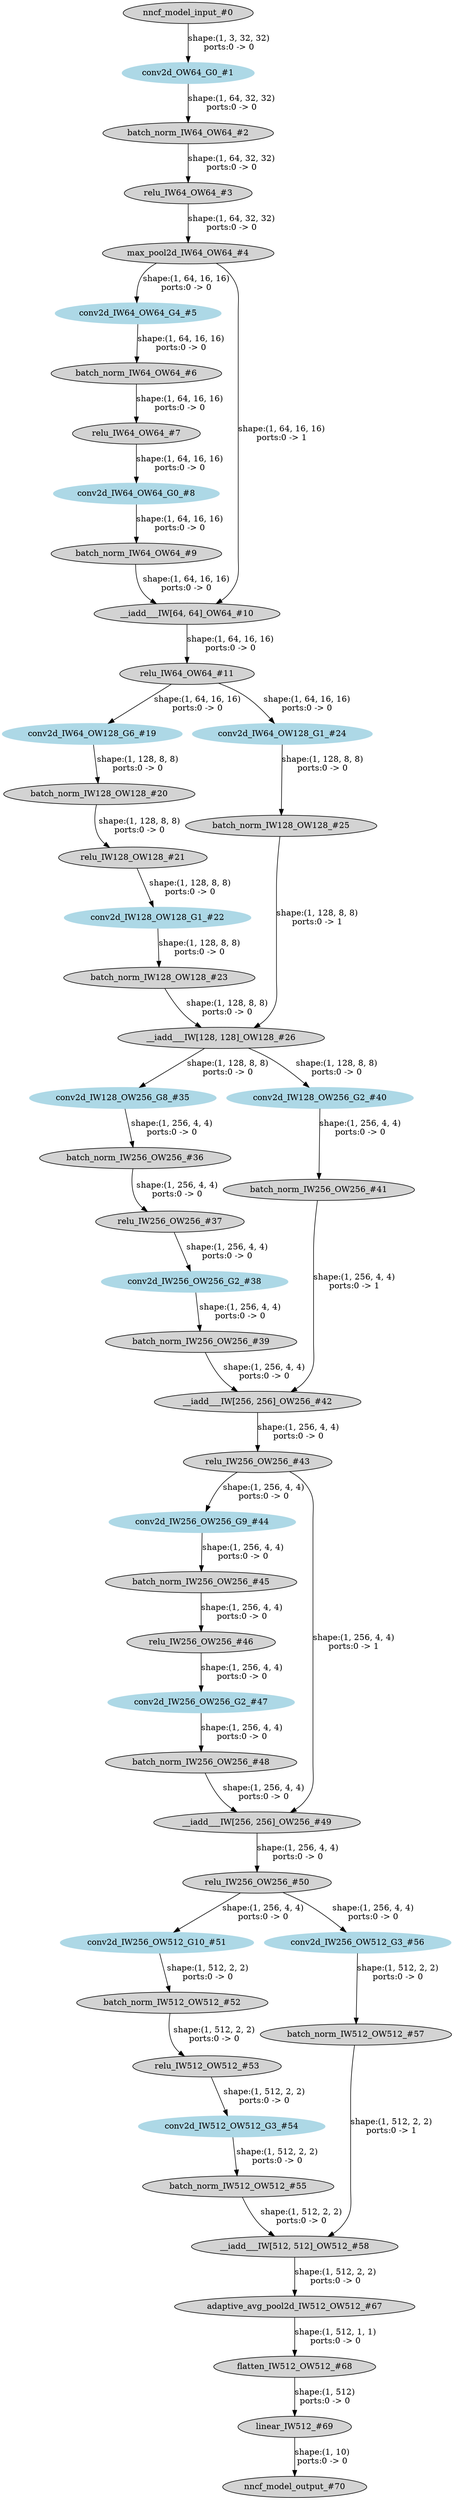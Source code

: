 strict digraph  {
"0 /nncf_model_input_0" [id=0, label="nncf_model_input_#0", style=filled, type=nncf_model_input];
"1 ResNet/NNCFConv2d[conv1]/conv2d_0" [color=lightblue, id=1, label="conv2d_OW64_G0_#1", style=filled, type=conv2d];
"2 ResNet/NNCFBatchNorm2d[bn1]/batch_norm_0" [id=2, label="batch_norm_IW64_OW64_#2", style=filled, type=batch_norm];
"3 ResNet/relu_0" [id=3, label="relu_IW64_OW64_#3", style=filled, type=relu];
"4 ResNet/MaxPool2d[maxpool]/max_pool2d_0" [id=4, label="max_pool2d_IW64_OW64_#4", style=filled, type=max_pool2d];
"5 ResNet/Sequential[layer1]/BasicBlock[0]/NNCFConv2d[conv1]/conv2d_0" [color=lightblue, id=5, label="conv2d_IW64_OW64_G4_#5", style=filled, type=conv2d];
"6 ResNet/Sequential[layer1]/BasicBlock[0]/NNCFBatchNorm2d[bn1]/batch_norm_0" [id=6, label="batch_norm_IW64_OW64_#6", style=filled, type=batch_norm];
"7 ResNet/Sequential[layer1]/BasicBlock[0]/relu_0" [id=7, label="relu_IW64_OW64_#7", style=filled, type=relu];
"8 ResNet/Sequential[layer1]/BasicBlock[0]/NNCFConv2d[conv2]/conv2d_0" [color=lightblue, id=8, label="conv2d_IW64_OW64_G0_#8", style=filled, type=conv2d];
"9 ResNet/Sequential[layer1]/BasicBlock[0]/NNCFBatchNorm2d[bn2]/batch_norm_0" [id=9, label="batch_norm_IW64_OW64_#9", style=filled, type=batch_norm];
"10 ResNet/Sequential[layer1]/BasicBlock[0]/__iadd___0" [id=10, label="__iadd___IW[64, 64]_OW64_#10", style=filled, type=__iadd__];
"11 ResNet/Sequential[layer1]/BasicBlock[0]/relu_1" [id=11, label="relu_IW64_OW64_#11", style=filled, type=relu];
"12 ResNet/Sequential[layer2]/BasicBlock[0]/NNCFConv2d[conv1]/conv2d_0" [color=lightblue, id=12, label="conv2d_IW64_OW128_G6_#19", style=filled, type=conv2d];
"13 ResNet/Sequential[layer2]/BasicBlock[0]/NNCFBatchNorm2d[bn1]/batch_norm_0" [id=13, label="batch_norm_IW128_OW128_#20", style=filled, type=batch_norm];
"14 ResNet/Sequential[layer2]/BasicBlock[0]/relu_0" [id=14, label="relu_IW128_OW128_#21", style=filled, type=relu];
"15 ResNet/Sequential[layer2]/BasicBlock[0]/NNCFConv2d[conv2]/conv2d_0" [color=lightblue, id=15, label="conv2d_IW128_OW128_G1_#22", style=filled, type=conv2d];
"16 ResNet/Sequential[layer2]/BasicBlock[0]/NNCFBatchNorm2d[bn2]/batch_norm_0" [id=16, label="batch_norm_IW128_OW128_#23", style=filled, type=batch_norm];
"17 ResNet/Sequential[layer2]/BasicBlock[0]/Sequential[shortcut]/NNCFConv2d[0]/conv2d_0" [color=lightblue, id=17, label="conv2d_IW64_OW128_G1_#24", style=filled, type=conv2d];
"18 ResNet/Sequential[layer2]/BasicBlock[0]/Sequential[shortcut]/NNCFBatchNorm2d[1]/batch_norm_0" [id=18, label="batch_norm_IW128_OW128_#25", style=filled, type=batch_norm];
"19 ResNet/Sequential[layer2]/BasicBlock[0]/__iadd___0" [id=19, label="__iadd___IW[128, 128]_OW128_#26", style=filled, type=__iadd__];
"20 ResNet/Sequential[layer3]/BasicBlock[0]/NNCFConv2d[conv1]/conv2d_0" [color=lightblue, id=20, label="conv2d_IW128_OW256_G8_#35", style=filled, type=conv2d];
"21 ResNet/Sequential[layer3]/BasicBlock[0]/NNCFBatchNorm2d[bn1]/batch_norm_0" [id=21, label="batch_norm_IW256_OW256_#36", style=filled, type=batch_norm];
"22 ResNet/Sequential[layer3]/BasicBlock[0]/relu_0" [id=22, label="relu_IW256_OW256_#37", style=filled, type=relu];
"23 ResNet/Sequential[layer3]/BasicBlock[0]/NNCFConv2d[conv2]/conv2d_0" [color=lightblue, id=23, label="conv2d_IW256_OW256_G2_#38", style=filled, type=conv2d];
"24 ResNet/Sequential[layer3]/BasicBlock[0]/NNCFBatchNorm2d[bn2]/batch_norm_0" [id=24, label="batch_norm_IW256_OW256_#39", style=filled, type=batch_norm];
"25 ResNet/Sequential[layer3]/BasicBlock[0]/Sequential[shortcut]/NNCFConv2d[0]/conv2d_0" [color=lightblue, id=25, label="conv2d_IW128_OW256_G2_#40", style=filled, type=conv2d];
"26 ResNet/Sequential[layer3]/BasicBlock[0]/Sequential[shortcut]/NNCFBatchNorm2d[1]/batch_norm_0" [id=26, label="batch_norm_IW256_OW256_#41", style=filled, type=batch_norm];
"27 ResNet/Sequential[layer3]/BasicBlock[0]/__iadd___0" [id=27, label="__iadd___IW[256, 256]_OW256_#42", style=filled, type=__iadd__];
"28 ResNet/Sequential[layer3]/BasicBlock[0]/relu_1" [id=28, label="relu_IW256_OW256_#43", style=filled, type=relu];
"29 ResNet/Sequential[layer3]/BasicBlock[1]/NNCFConv2d[conv1]/conv2d_0" [color=lightblue, id=29, label="conv2d_IW256_OW256_G9_#44", style=filled, type=conv2d];
"30 ResNet/Sequential[layer3]/BasicBlock[1]/NNCFBatchNorm2d[bn1]/batch_norm_0" [id=30, label="batch_norm_IW256_OW256_#45", style=filled, type=batch_norm];
"31 ResNet/Sequential[layer3]/BasicBlock[1]/relu_0" [id=31, label="relu_IW256_OW256_#46", style=filled, type=relu];
"32 ResNet/Sequential[layer3]/BasicBlock[1]/NNCFConv2d[conv2]/conv2d_0" [color=lightblue, id=32, label="conv2d_IW256_OW256_G2_#47", style=filled, type=conv2d];
"33 ResNet/Sequential[layer3]/BasicBlock[1]/NNCFBatchNorm2d[bn2]/batch_norm_0" [id=33, label="batch_norm_IW256_OW256_#48", style=filled, type=batch_norm];
"34 ResNet/Sequential[layer3]/BasicBlock[1]/__iadd___0" [id=34, label="__iadd___IW[256, 256]_OW256_#49", style=filled, type=__iadd__];
"35 ResNet/Sequential[layer3]/BasicBlock[1]/relu_1" [id=35, label="relu_IW256_OW256_#50", style=filled, type=relu];
"36 ResNet/Sequential[layer4]/BasicBlock[0]/NNCFConv2d[conv1]/conv2d_0" [color=lightblue, id=36, label="conv2d_IW256_OW512_G10_#51", style=filled, type=conv2d];
"37 ResNet/Sequential[layer4]/BasicBlock[0]/NNCFBatchNorm2d[bn1]/batch_norm_0" [id=37, label="batch_norm_IW512_OW512_#52", style=filled, type=batch_norm];
"38 ResNet/Sequential[layer4]/BasicBlock[0]/relu_0" [id=38, label="relu_IW512_OW512_#53", style=filled, type=relu];
"39 ResNet/Sequential[layer4]/BasicBlock[0]/NNCFConv2d[conv2]/conv2d_0" [color=lightblue, id=39, label="conv2d_IW512_OW512_G3_#54", style=filled, type=conv2d];
"40 ResNet/Sequential[layer4]/BasicBlock[0]/NNCFBatchNorm2d[bn2]/batch_norm_0" [id=40, label="batch_norm_IW512_OW512_#55", style=filled, type=batch_norm];
"41 ResNet/Sequential[layer4]/BasicBlock[0]/Sequential[shortcut]/NNCFConv2d[0]/conv2d_0" [color=lightblue, id=41, label="conv2d_IW256_OW512_G3_#56", style=filled, type=conv2d];
"42 ResNet/Sequential[layer4]/BasicBlock[0]/Sequential[shortcut]/NNCFBatchNorm2d[1]/batch_norm_0" [id=42, label="batch_norm_IW512_OW512_#57", style=filled, type=batch_norm];
"43 ResNet/Sequential[layer4]/BasicBlock[0]/__iadd___0" [id=43, label="__iadd___IW[512, 512]_OW512_#58", style=filled, type=__iadd__];
"44 ResNet/AdaptiveAvgPool2d[avgpool]/adaptive_avg_pool2d_0" [id=44, label="adaptive_avg_pool2d_IW512_OW512_#67", style=filled, type=adaptive_avg_pool2d];
"45 ResNet/flatten_0" [id=45, label="flatten_IW512_OW512_#68", style=filled, type=flatten];
"46 ResNet/NNCFLinear[linear]/linear_0" [id=46, label="linear_IW512_#69", style=filled, type=linear];
"47 /nncf_model_output_0" [id=47, label="nncf_model_output_#70", style=filled, type=nncf_model_output];
"0 /nncf_model_input_0" -> "1 ResNet/NNCFConv2d[conv1]/conv2d_0"  [label="shape:(1, 3, 32, 32)\nports:0 -> 0", style=solid];
"1 ResNet/NNCFConv2d[conv1]/conv2d_0" -> "2 ResNet/NNCFBatchNorm2d[bn1]/batch_norm_0"  [label="shape:(1, 64, 32, 32)\nports:0 -> 0", style=solid];
"2 ResNet/NNCFBatchNorm2d[bn1]/batch_norm_0" -> "3 ResNet/relu_0"  [label="shape:(1, 64, 32, 32)\nports:0 -> 0", style=solid];
"3 ResNet/relu_0" -> "4 ResNet/MaxPool2d[maxpool]/max_pool2d_0"  [label="shape:(1, 64, 32, 32)\nports:0 -> 0", style=solid];
"4 ResNet/MaxPool2d[maxpool]/max_pool2d_0" -> "5 ResNet/Sequential[layer1]/BasicBlock[0]/NNCFConv2d[conv1]/conv2d_0"  [label="shape:(1, 64, 16, 16)\nports:0 -> 0", style=solid];
"4 ResNet/MaxPool2d[maxpool]/max_pool2d_0" -> "10 ResNet/Sequential[layer1]/BasicBlock[0]/__iadd___0"  [label="shape:(1, 64, 16, 16)\nports:0 -> 1", style=solid];
"5 ResNet/Sequential[layer1]/BasicBlock[0]/NNCFConv2d[conv1]/conv2d_0" -> "6 ResNet/Sequential[layer1]/BasicBlock[0]/NNCFBatchNorm2d[bn1]/batch_norm_0"  [label="shape:(1, 64, 16, 16)\nports:0 -> 0", style=solid];
"6 ResNet/Sequential[layer1]/BasicBlock[0]/NNCFBatchNorm2d[bn1]/batch_norm_0" -> "7 ResNet/Sequential[layer1]/BasicBlock[0]/relu_0"  [label="shape:(1, 64, 16, 16)\nports:0 -> 0", style=solid];
"7 ResNet/Sequential[layer1]/BasicBlock[0]/relu_0" -> "8 ResNet/Sequential[layer1]/BasicBlock[0]/NNCFConv2d[conv2]/conv2d_0"  [label="shape:(1, 64, 16, 16)\nports:0 -> 0", style=solid];
"8 ResNet/Sequential[layer1]/BasicBlock[0]/NNCFConv2d[conv2]/conv2d_0" -> "9 ResNet/Sequential[layer1]/BasicBlock[0]/NNCFBatchNorm2d[bn2]/batch_norm_0"  [label="shape:(1, 64, 16, 16)\nports:0 -> 0", style=solid];
"9 ResNet/Sequential[layer1]/BasicBlock[0]/NNCFBatchNorm2d[bn2]/batch_norm_0" -> "10 ResNet/Sequential[layer1]/BasicBlock[0]/__iadd___0"  [label="shape:(1, 64, 16, 16)\nports:0 -> 0", style=solid];
"10 ResNet/Sequential[layer1]/BasicBlock[0]/__iadd___0" -> "11 ResNet/Sequential[layer1]/BasicBlock[0]/relu_1"  [label="shape:(1, 64, 16, 16)\nports:0 -> 0", style=solid];
"11 ResNet/Sequential[layer1]/BasicBlock[0]/relu_1" -> "12 ResNet/Sequential[layer2]/BasicBlock[0]/NNCFConv2d[conv1]/conv2d_0"  [label="shape:(1, 64, 16, 16)\nports:0 -> 0", style=solid];
"11 ResNet/Sequential[layer1]/BasicBlock[0]/relu_1" -> "17 ResNet/Sequential[layer2]/BasicBlock[0]/Sequential[shortcut]/NNCFConv2d[0]/conv2d_0"  [label="shape:(1, 64, 16, 16)\nports:0 -> 0", style=solid];
"12 ResNet/Sequential[layer2]/BasicBlock[0]/NNCFConv2d[conv1]/conv2d_0" -> "13 ResNet/Sequential[layer2]/BasicBlock[0]/NNCFBatchNorm2d[bn1]/batch_norm_0"  [label="shape:(1, 128, 8, 8)\nports:0 -> 0", style=solid];
"13 ResNet/Sequential[layer2]/BasicBlock[0]/NNCFBatchNorm2d[bn1]/batch_norm_0" -> "14 ResNet/Sequential[layer2]/BasicBlock[0]/relu_0"  [label="shape:(1, 128, 8, 8)\nports:0 -> 0", style=solid];
"14 ResNet/Sequential[layer2]/BasicBlock[0]/relu_0" -> "15 ResNet/Sequential[layer2]/BasicBlock[0]/NNCFConv2d[conv2]/conv2d_0"  [label="shape:(1, 128, 8, 8)\nports:0 -> 0", style=solid];
"15 ResNet/Sequential[layer2]/BasicBlock[0]/NNCFConv2d[conv2]/conv2d_0" -> "16 ResNet/Sequential[layer2]/BasicBlock[0]/NNCFBatchNorm2d[bn2]/batch_norm_0"  [label="shape:(1, 128, 8, 8)\nports:0 -> 0", style=solid];
"16 ResNet/Sequential[layer2]/BasicBlock[0]/NNCFBatchNorm2d[bn2]/batch_norm_0" -> "19 ResNet/Sequential[layer2]/BasicBlock[0]/__iadd___0"  [label="shape:(1, 128, 8, 8)\nports:0 -> 0", style=solid];
"17 ResNet/Sequential[layer2]/BasicBlock[0]/Sequential[shortcut]/NNCFConv2d[0]/conv2d_0" -> "18 ResNet/Sequential[layer2]/BasicBlock[0]/Sequential[shortcut]/NNCFBatchNorm2d[1]/batch_norm_0"  [label="shape:(1, 128, 8, 8)\nports:0 -> 0", style=solid];
"18 ResNet/Sequential[layer2]/BasicBlock[0]/Sequential[shortcut]/NNCFBatchNorm2d[1]/batch_norm_0" -> "19 ResNet/Sequential[layer2]/BasicBlock[0]/__iadd___0"  [label="shape:(1, 128, 8, 8)\nports:0 -> 1", style=solid];
"19 ResNet/Sequential[layer2]/BasicBlock[0]/__iadd___0" -> "20 ResNet/Sequential[layer3]/BasicBlock[0]/NNCFConv2d[conv1]/conv2d_0"  [label="shape:(1, 128, 8, 8)\nports:0 -> 0", style=solid];
"19 ResNet/Sequential[layer2]/BasicBlock[0]/__iadd___0" -> "25 ResNet/Sequential[layer3]/BasicBlock[0]/Sequential[shortcut]/NNCFConv2d[0]/conv2d_0"  [label="shape:(1, 128, 8, 8)\nports:0 -> 0", style=solid];
"20 ResNet/Sequential[layer3]/BasicBlock[0]/NNCFConv2d[conv1]/conv2d_0" -> "21 ResNet/Sequential[layer3]/BasicBlock[0]/NNCFBatchNorm2d[bn1]/batch_norm_0"  [label="shape:(1, 256, 4, 4)\nports:0 -> 0", style=solid];
"21 ResNet/Sequential[layer3]/BasicBlock[0]/NNCFBatchNorm2d[bn1]/batch_norm_0" -> "22 ResNet/Sequential[layer3]/BasicBlock[0]/relu_0"  [label="shape:(1, 256, 4, 4)\nports:0 -> 0", style=solid];
"22 ResNet/Sequential[layer3]/BasicBlock[0]/relu_0" -> "23 ResNet/Sequential[layer3]/BasicBlock[0]/NNCFConv2d[conv2]/conv2d_0"  [label="shape:(1, 256, 4, 4)\nports:0 -> 0", style=solid];
"23 ResNet/Sequential[layer3]/BasicBlock[0]/NNCFConv2d[conv2]/conv2d_0" -> "24 ResNet/Sequential[layer3]/BasicBlock[0]/NNCFBatchNorm2d[bn2]/batch_norm_0"  [label="shape:(1, 256, 4, 4)\nports:0 -> 0", style=solid];
"24 ResNet/Sequential[layer3]/BasicBlock[0]/NNCFBatchNorm2d[bn2]/batch_norm_0" -> "27 ResNet/Sequential[layer3]/BasicBlock[0]/__iadd___0"  [label="shape:(1, 256, 4, 4)\nports:0 -> 0", style=solid];
"25 ResNet/Sequential[layer3]/BasicBlock[0]/Sequential[shortcut]/NNCFConv2d[0]/conv2d_0" -> "26 ResNet/Sequential[layer3]/BasicBlock[0]/Sequential[shortcut]/NNCFBatchNorm2d[1]/batch_norm_0"  [label="shape:(1, 256, 4, 4)\nports:0 -> 0", style=solid];
"26 ResNet/Sequential[layer3]/BasicBlock[0]/Sequential[shortcut]/NNCFBatchNorm2d[1]/batch_norm_0" -> "27 ResNet/Sequential[layer3]/BasicBlock[0]/__iadd___0"  [label="shape:(1, 256, 4, 4)\nports:0 -> 1", style=solid];
"27 ResNet/Sequential[layer3]/BasicBlock[0]/__iadd___0" -> "28 ResNet/Sequential[layer3]/BasicBlock[0]/relu_1"  [label="shape:(1, 256, 4, 4)\nports:0 -> 0", style=solid];
"28 ResNet/Sequential[layer3]/BasicBlock[0]/relu_1" -> "29 ResNet/Sequential[layer3]/BasicBlock[1]/NNCFConv2d[conv1]/conv2d_0"  [label="shape:(1, 256, 4, 4)\nports:0 -> 0", style=solid];
"28 ResNet/Sequential[layer3]/BasicBlock[0]/relu_1" -> "34 ResNet/Sequential[layer3]/BasicBlock[1]/__iadd___0"  [label="shape:(1, 256, 4, 4)\nports:0 -> 1", style=solid];
"29 ResNet/Sequential[layer3]/BasicBlock[1]/NNCFConv2d[conv1]/conv2d_0" -> "30 ResNet/Sequential[layer3]/BasicBlock[1]/NNCFBatchNorm2d[bn1]/batch_norm_0"  [label="shape:(1, 256, 4, 4)\nports:0 -> 0", style=solid];
"30 ResNet/Sequential[layer3]/BasicBlock[1]/NNCFBatchNorm2d[bn1]/batch_norm_0" -> "31 ResNet/Sequential[layer3]/BasicBlock[1]/relu_0"  [label="shape:(1, 256, 4, 4)\nports:0 -> 0", style=solid];
"31 ResNet/Sequential[layer3]/BasicBlock[1]/relu_0" -> "32 ResNet/Sequential[layer3]/BasicBlock[1]/NNCFConv2d[conv2]/conv2d_0"  [label="shape:(1, 256, 4, 4)\nports:0 -> 0", style=solid];
"32 ResNet/Sequential[layer3]/BasicBlock[1]/NNCFConv2d[conv2]/conv2d_0" -> "33 ResNet/Sequential[layer3]/BasicBlock[1]/NNCFBatchNorm2d[bn2]/batch_norm_0"  [label="shape:(1, 256, 4, 4)\nports:0 -> 0", style=solid];
"33 ResNet/Sequential[layer3]/BasicBlock[1]/NNCFBatchNorm2d[bn2]/batch_norm_0" -> "34 ResNet/Sequential[layer3]/BasicBlock[1]/__iadd___0"  [label="shape:(1, 256, 4, 4)\nports:0 -> 0", style=solid];
"34 ResNet/Sequential[layer3]/BasicBlock[1]/__iadd___0" -> "35 ResNet/Sequential[layer3]/BasicBlock[1]/relu_1"  [label="shape:(1, 256, 4, 4)\nports:0 -> 0", style=solid];
"35 ResNet/Sequential[layer3]/BasicBlock[1]/relu_1" -> "36 ResNet/Sequential[layer4]/BasicBlock[0]/NNCFConv2d[conv1]/conv2d_0"  [label="shape:(1, 256, 4, 4)\nports:0 -> 0", style=solid];
"35 ResNet/Sequential[layer3]/BasicBlock[1]/relu_1" -> "41 ResNet/Sequential[layer4]/BasicBlock[0]/Sequential[shortcut]/NNCFConv2d[0]/conv2d_0"  [label="shape:(1, 256, 4, 4)\nports:0 -> 0", style=solid];
"36 ResNet/Sequential[layer4]/BasicBlock[0]/NNCFConv2d[conv1]/conv2d_0" -> "37 ResNet/Sequential[layer4]/BasicBlock[0]/NNCFBatchNorm2d[bn1]/batch_norm_0"  [label="shape:(1, 512, 2, 2)\nports:0 -> 0", style=solid];
"37 ResNet/Sequential[layer4]/BasicBlock[0]/NNCFBatchNorm2d[bn1]/batch_norm_0" -> "38 ResNet/Sequential[layer4]/BasicBlock[0]/relu_0"  [label="shape:(1, 512, 2, 2)\nports:0 -> 0", style=solid];
"38 ResNet/Sequential[layer4]/BasicBlock[0]/relu_0" -> "39 ResNet/Sequential[layer4]/BasicBlock[0]/NNCFConv2d[conv2]/conv2d_0"  [label="shape:(1, 512, 2, 2)\nports:0 -> 0", style=solid];
"39 ResNet/Sequential[layer4]/BasicBlock[0]/NNCFConv2d[conv2]/conv2d_0" -> "40 ResNet/Sequential[layer4]/BasicBlock[0]/NNCFBatchNorm2d[bn2]/batch_norm_0"  [label="shape:(1, 512, 2, 2)\nports:0 -> 0", style=solid];
"40 ResNet/Sequential[layer4]/BasicBlock[0]/NNCFBatchNorm2d[bn2]/batch_norm_0" -> "43 ResNet/Sequential[layer4]/BasicBlock[0]/__iadd___0"  [label="shape:(1, 512, 2, 2)\nports:0 -> 0", style=solid];
"41 ResNet/Sequential[layer4]/BasicBlock[0]/Sequential[shortcut]/NNCFConv2d[0]/conv2d_0" -> "42 ResNet/Sequential[layer4]/BasicBlock[0]/Sequential[shortcut]/NNCFBatchNorm2d[1]/batch_norm_0"  [label="shape:(1, 512, 2, 2)\nports:0 -> 0", style=solid];
"42 ResNet/Sequential[layer4]/BasicBlock[0]/Sequential[shortcut]/NNCFBatchNorm2d[1]/batch_norm_0" -> "43 ResNet/Sequential[layer4]/BasicBlock[0]/__iadd___0"  [label="shape:(1, 512, 2, 2)\nports:0 -> 1", style=solid];
"43 ResNet/Sequential[layer4]/BasicBlock[0]/__iadd___0" -> "44 ResNet/AdaptiveAvgPool2d[avgpool]/adaptive_avg_pool2d_0"  [label="shape:(1, 512, 2, 2)\nports:0 -> 0", style=solid];
"44 ResNet/AdaptiveAvgPool2d[avgpool]/adaptive_avg_pool2d_0" -> "45 ResNet/flatten_0"  [label="shape:(1, 512, 1, 1)\nports:0 -> 0", style=solid];
"45 ResNet/flatten_0" -> "46 ResNet/NNCFLinear[linear]/linear_0"  [label="shape:(1, 512)\nports:0 -> 0", style=solid];
"46 ResNet/NNCFLinear[linear]/linear_0" -> "47 /nncf_model_output_0"  [label="shape:(1, 10)\nports:0 -> 0", style=solid];
}

